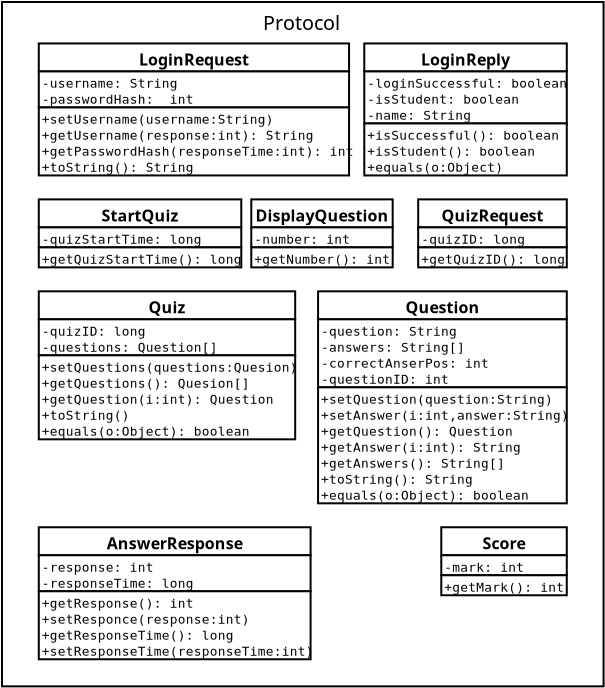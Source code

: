 <?xml version="1.0" encoding="UTF-8"?>
<dia:diagram xmlns:dia="http://www.lysator.liu.se/~alla/dia/">
  <dia:layer name="Background" visible="true" active="true">
    <dia:group>
      <dia:object type="Standard - Box" version="0" id="O0">
        <dia:attribute name="obj_pos">
          <dia:point val="-83.98,-46.363"/>
        </dia:attribute>
        <dia:attribute name="obj_bb">
          <dia:rectangle val="-84.03,-46.413;-53.852,-12.095"/>
        </dia:attribute>
        <dia:attribute name="elem_corner">
          <dia:point val="-83.98,-46.363"/>
        </dia:attribute>
        <dia:attribute name="elem_width">
          <dia:real val="30.078"/>
        </dia:attribute>
        <dia:attribute name="elem_height">
          <dia:real val="34.218"/>
        </dia:attribute>
        <dia:attribute name="show_background">
          <dia:boolean val="true"/>
        </dia:attribute>
      </dia:object>
      <dia:group>
        <dia:object type="UML - Class" version="0" id="O1">
          <dia:attribute name="obj_pos">
            <dia:point val="-82.141,-20.1"/>
          </dia:attribute>
          <dia:attribute name="obj_bb">
            <dia:rectangle val="-82.191,-20.15;-68.501,-13.45"/>
          </dia:attribute>
          <dia:attribute name="elem_corner">
            <dia:point val="-82.141,-20.1"/>
          </dia:attribute>
          <dia:attribute name="elem_width">
            <dia:real val="13.59"/>
          </dia:attribute>
          <dia:attribute name="elem_height">
            <dia:real val="6.6"/>
          </dia:attribute>
          <dia:attribute name="name">
            <dia:string>#AnswerResponse#</dia:string>
          </dia:attribute>
          <dia:attribute name="stereotype">
            <dia:string>##</dia:string>
          </dia:attribute>
          <dia:attribute name="comment">
            <dia:string>##</dia:string>
          </dia:attribute>
          <dia:attribute name="abstract">
            <dia:boolean val="false"/>
          </dia:attribute>
          <dia:attribute name="suppress_attributes">
            <dia:boolean val="false"/>
          </dia:attribute>
          <dia:attribute name="suppress_operations">
            <dia:boolean val="false"/>
          </dia:attribute>
          <dia:attribute name="visible_attributes">
            <dia:boolean val="true"/>
          </dia:attribute>
          <dia:attribute name="visible_operations">
            <dia:boolean val="true"/>
          </dia:attribute>
          <dia:attribute name="visible_comments">
            <dia:boolean val="false"/>
          </dia:attribute>
          <dia:attribute name="wrap_operations">
            <dia:boolean val="true"/>
          </dia:attribute>
          <dia:attribute name="wrap_after_char">
            <dia:int val="40"/>
          </dia:attribute>
          <dia:attribute name="comment_line_length">
            <dia:int val="17"/>
          </dia:attribute>
          <dia:attribute name="comment_tagging">
            <dia:boolean val="false"/>
          </dia:attribute>
          <dia:attribute name="line_width">
            <dia:real val="0.1"/>
          </dia:attribute>
          <dia:attribute name="line_color">
            <dia:color val="#000000"/>
          </dia:attribute>
          <dia:attribute name="fill_color">
            <dia:color val="#ffffff"/>
          </dia:attribute>
          <dia:attribute name="text_color">
            <dia:color val="#000000"/>
          </dia:attribute>
          <dia:attribute name="normal_font">
            <dia:font family="monospace" style="0" name="Courier"/>
          </dia:attribute>
          <dia:attribute name="abstract_font">
            <dia:font family="monospace" style="88" name="Courier-BoldOblique"/>
          </dia:attribute>
          <dia:attribute name="polymorphic_font">
            <dia:font family="monospace" style="8" name="Courier-Oblique"/>
          </dia:attribute>
          <dia:attribute name="classname_font">
            <dia:font family="sans" style="80" name="Helvetica-Bold"/>
          </dia:attribute>
          <dia:attribute name="abstract_classname_font">
            <dia:font family="sans" style="88" name="Helvetica-BoldOblique"/>
          </dia:attribute>
          <dia:attribute name="comment_font">
            <dia:font family="sans" style="8" name="Helvetica-Oblique"/>
          </dia:attribute>
          <dia:attribute name="normal_font_height">
            <dia:real val="0.8"/>
          </dia:attribute>
          <dia:attribute name="polymorphic_font_height">
            <dia:real val="0.8"/>
          </dia:attribute>
          <dia:attribute name="abstract_font_height">
            <dia:real val="0.8"/>
          </dia:attribute>
          <dia:attribute name="classname_font_height">
            <dia:real val="1"/>
          </dia:attribute>
          <dia:attribute name="abstract_classname_font_height">
            <dia:real val="1"/>
          </dia:attribute>
          <dia:attribute name="comment_font_height">
            <dia:real val="0.7"/>
          </dia:attribute>
          <dia:attribute name="attributes">
            <dia:composite type="umlattribute">
              <dia:attribute name="name">
                <dia:string>#response#</dia:string>
              </dia:attribute>
              <dia:attribute name="type">
                <dia:string>#int#</dia:string>
              </dia:attribute>
              <dia:attribute name="value">
                <dia:string>##</dia:string>
              </dia:attribute>
              <dia:attribute name="comment">
                <dia:string>#	#</dia:string>
              </dia:attribute>
              <dia:attribute name="visibility">
                <dia:enum val="1"/>
              </dia:attribute>
              <dia:attribute name="abstract">
                <dia:boolean val="false"/>
              </dia:attribute>
              <dia:attribute name="class_scope">
                <dia:boolean val="false"/>
              </dia:attribute>
            </dia:composite>
            <dia:composite type="umlattribute">
              <dia:attribute name="name">
                <dia:string>#responseTime#</dia:string>
              </dia:attribute>
              <dia:attribute name="type">
                <dia:string>#long#</dia:string>
              </dia:attribute>
              <dia:attribute name="value">
                <dia:string>##</dia:string>
              </dia:attribute>
              <dia:attribute name="comment">
                <dia:string>#	#</dia:string>
              </dia:attribute>
              <dia:attribute name="visibility">
                <dia:enum val="1"/>
              </dia:attribute>
              <dia:attribute name="abstract">
                <dia:boolean val="false"/>
              </dia:attribute>
              <dia:attribute name="class_scope">
                <dia:boolean val="false"/>
              </dia:attribute>
            </dia:composite>
          </dia:attribute>
          <dia:attribute name="operations">
            <dia:composite type="umloperation">
              <dia:attribute name="name">
                <dia:string>#getResponse#</dia:string>
              </dia:attribute>
              <dia:attribute name="stereotype">
                <dia:string>##</dia:string>
              </dia:attribute>
              <dia:attribute name="type">
                <dia:string>#int#</dia:string>
              </dia:attribute>
              <dia:attribute name="visibility">
                <dia:enum val="0"/>
              </dia:attribute>
              <dia:attribute name="comment">
                <dia:string>##</dia:string>
              </dia:attribute>
              <dia:attribute name="abstract">
                <dia:boolean val="false"/>
              </dia:attribute>
              <dia:attribute name="inheritance_type">
                <dia:enum val="2"/>
              </dia:attribute>
              <dia:attribute name="query">
                <dia:boolean val="false"/>
              </dia:attribute>
              <dia:attribute name="class_scope">
                <dia:boolean val="false"/>
              </dia:attribute>
              <dia:attribute name="parameters"/>
            </dia:composite>
            <dia:composite type="umloperation">
              <dia:attribute name="name">
                <dia:string>#setResponce#</dia:string>
              </dia:attribute>
              <dia:attribute name="stereotype">
                <dia:string>##</dia:string>
              </dia:attribute>
              <dia:attribute name="type">
                <dia:string>##</dia:string>
              </dia:attribute>
              <dia:attribute name="visibility">
                <dia:enum val="0"/>
              </dia:attribute>
              <dia:attribute name="comment">
                <dia:string>##</dia:string>
              </dia:attribute>
              <dia:attribute name="abstract">
                <dia:boolean val="false"/>
              </dia:attribute>
              <dia:attribute name="inheritance_type">
                <dia:enum val="2"/>
              </dia:attribute>
              <dia:attribute name="query">
                <dia:boolean val="false"/>
              </dia:attribute>
              <dia:attribute name="class_scope">
                <dia:boolean val="false"/>
              </dia:attribute>
              <dia:attribute name="parameters">
                <dia:composite type="umlparameter">
                  <dia:attribute name="name">
                    <dia:string>#response#</dia:string>
                  </dia:attribute>
                  <dia:attribute name="type">
                    <dia:string>#int#</dia:string>
                  </dia:attribute>
                  <dia:attribute name="value">
                    <dia:string>##</dia:string>
                  </dia:attribute>
                  <dia:attribute name="comment">
                    <dia:string>##</dia:string>
                  </dia:attribute>
                  <dia:attribute name="kind">
                    <dia:enum val="0"/>
                  </dia:attribute>
                </dia:composite>
              </dia:attribute>
            </dia:composite>
            <dia:composite type="umloperation">
              <dia:attribute name="name">
                <dia:string>#getResponseTime#</dia:string>
              </dia:attribute>
              <dia:attribute name="stereotype">
                <dia:string>##</dia:string>
              </dia:attribute>
              <dia:attribute name="type">
                <dia:string>#long#</dia:string>
              </dia:attribute>
              <dia:attribute name="visibility">
                <dia:enum val="0"/>
              </dia:attribute>
              <dia:attribute name="comment">
                <dia:string>##</dia:string>
              </dia:attribute>
              <dia:attribute name="abstract">
                <dia:boolean val="false"/>
              </dia:attribute>
              <dia:attribute name="inheritance_type">
                <dia:enum val="2"/>
              </dia:attribute>
              <dia:attribute name="query">
                <dia:boolean val="false"/>
              </dia:attribute>
              <dia:attribute name="class_scope">
                <dia:boolean val="false"/>
              </dia:attribute>
              <dia:attribute name="parameters"/>
            </dia:composite>
            <dia:composite type="umloperation">
              <dia:attribute name="name">
                <dia:string>#setResponseTime#</dia:string>
              </dia:attribute>
              <dia:attribute name="stereotype">
                <dia:string>##</dia:string>
              </dia:attribute>
              <dia:attribute name="type">
                <dia:string>##</dia:string>
              </dia:attribute>
              <dia:attribute name="visibility">
                <dia:enum val="0"/>
              </dia:attribute>
              <dia:attribute name="comment">
                <dia:string>##</dia:string>
              </dia:attribute>
              <dia:attribute name="abstract">
                <dia:boolean val="false"/>
              </dia:attribute>
              <dia:attribute name="inheritance_type">
                <dia:enum val="2"/>
              </dia:attribute>
              <dia:attribute name="query">
                <dia:boolean val="false"/>
              </dia:attribute>
              <dia:attribute name="class_scope">
                <dia:boolean val="false"/>
              </dia:attribute>
              <dia:attribute name="parameters">
                <dia:composite type="umlparameter">
                  <dia:attribute name="name">
                    <dia:string>#responseTime#</dia:string>
                  </dia:attribute>
                  <dia:attribute name="type">
                    <dia:string>#int#</dia:string>
                  </dia:attribute>
                  <dia:attribute name="value">
                    <dia:string>##</dia:string>
                  </dia:attribute>
                  <dia:attribute name="comment">
                    <dia:string>#	#</dia:string>
                  </dia:attribute>
                  <dia:attribute name="kind">
                    <dia:enum val="0"/>
                  </dia:attribute>
                </dia:composite>
              </dia:attribute>
            </dia:composite>
          </dia:attribute>
          <dia:attribute name="template">
            <dia:boolean val="false"/>
          </dia:attribute>
          <dia:attribute name="templates"/>
        </dia:object>
        <dia:object type="UML - Class" version="0" id="O2">
          <dia:attribute name="obj_pos">
            <dia:point val="-71.516,-36.494"/>
          </dia:attribute>
          <dia:attribute name="obj_bb">
            <dia:rectangle val="-71.566,-36.544;-63.621,-33.044"/>
          </dia:attribute>
          <dia:attribute name="elem_corner">
            <dia:point val="-71.516,-36.494"/>
          </dia:attribute>
          <dia:attribute name="elem_width">
            <dia:real val="7.845"/>
          </dia:attribute>
          <dia:attribute name="elem_height">
            <dia:real val="3.4"/>
          </dia:attribute>
          <dia:attribute name="name">
            <dia:string>#DisplayQuestion#</dia:string>
          </dia:attribute>
          <dia:attribute name="stereotype">
            <dia:string>##</dia:string>
          </dia:attribute>
          <dia:attribute name="comment">
            <dia:string>##</dia:string>
          </dia:attribute>
          <dia:attribute name="abstract">
            <dia:boolean val="false"/>
          </dia:attribute>
          <dia:attribute name="suppress_attributes">
            <dia:boolean val="false"/>
          </dia:attribute>
          <dia:attribute name="suppress_operations">
            <dia:boolean val="false"/>
          </dia:attribute>
          <dia:attribute name="visible_attributes">
            <dia:boolean val="true"/>
          </dia:attribute>
          <dia:attribute name="visible_operations">
            <dia:boolean val="true"/>
          </dia:attribute>
          <dia:attribute name="visible_comments">
            <dia:boolean val="false"/>
          </dia:attribute>
          <dia:attribute name="wrap_operations">
            <dia:boolean val="true"/>
          </dia:attribute>
          <dia:attribute name="wrap_after_char">
            <dia:int val="40"/>
          </dia:attribute>
          <dia:attribute name="comment_line_length">
            <dia:int val="17"/>
          </dia:attribute>
          <dia:attribute name="comment_tagging">
            <dia:boolean val="false"/>
          </dia:attribute>
          <dia:attribute name="line_width">
            <dia:real val="0.1"/>
          </dia:attribute>
          <dia:attribute name="line_color">
            <dia:color val="#000000"/>
          </dia:attribute>
          <dia:attribute name="fill_color">
            <dia:color val="#ffffff"/>
          </dia:attribute>
          <dia:attribute name="text_color">
            <dia:color val="#000000"/>
          </dia:attribute>
          <dia:attribute name="normal_font">
            <dia:font family="monospace" style="0" name="Courier"/>
          </dia:attribute>
          <dia:attribute name="abstract_font">
            <dia:font family="monospace" style="88" name="Courier-BoldOblique"/>
          </dia:attribute>
          <dia:attribute name="polymorphic_font">
            <dia:font family="monospace" style="8" name="Courier-Oblique"/>
          </dia:attribute>
          <dia:attribute name="classname_font">
            <dia:font family="sans" style="80" name="Helvetica-Bold"/>
          </dia:attribute>
          <dia:attribute name="abstract_classname_font">
            <dia:font family="sans" style="88" name="Helvetica-BoldOblique"/>
          </dia:attribute>
          <dia:attribute name="comment_font">
            <dia:font family="sans" style="8" name="Helvetica-Oblique"/>
          </dia:attribute>
          <dia:attribute name="normal_font_height">
            <dia:real val="0.8"/>
          </dia:attribute>
          <dia:attribute name="polymorphic_font_height">
            <dia:real val="0.8"/>
          </dia:attribute>
          <dia:attribute name="abstract_font_height">
            <dia:real val="0.8"/>
          </dia:attribute>
          <dia:attribute name="classname_font_height">
            <dia:real val="1"/>
          </dia:attribute>
          <dia:attribute name="abstract_classname_font_height">
            <dia:real val="1"/>
          </dia:attribute>
          <dia:attribute name="comment_font_height">
            <dia:real val="0.7"/>
          </dia:attribute>
          <dia:attribute name="attributes">
            <dia:composite type="umlattribute">
              <dia:attribute name="name">
                <dia:string>#number#</dia:string>
              </dia:attribute>
              <dia:attribute name="type">
                <dia:string>#int#</dia:string>
              </dia:attribute>
              <dia:attribute name="value">
                <dia:string>##</dia:string>
              </dia:attribute>
              <dia:attribute name="comment">
                <dia:string>#	#</dia:string>
              </dia:attribute>
              <dia:attribute name="visibility">
                <dia:enum val="1"/>
              </dia:attribute>
              <dia:attribute name="abstract">
                <dia:boolean val="false"/>
              </dia:attribute>
              <dia:attribute name="class_scope">
                <dia:boolean val="false"/>
              </dia:attribute>
            </dia:composite>
          </dia:attribute>
          <dia:attribute name="operations">
            <dia:composite type="umloperation">
              <dia:attribute name="name">
                <dia:string>#getNumber#</dia:string>
              </dia:attribute>
              <dia:attribute name="stereotype">
                <dia:string>##</dia:string>
              </dia:attribute>
              <dia:attribute name="type">
                <dia:string>#int#</dia:string>
              </dia:attribute>
              <dia:attribute name="visibility">
                <dia:enum val="0"/>
              </dia:attribute>
              <dia:attribute name="comment">
                <dia:string>##</dia:string>
              </dia:attribute>
              <dia:attribute name="abstract">
                <dia:boolean val="false"/>
              </dia:attribute>
              <dia:attribute name="inheritance_type">
                <dia:enum val="2"/>
              </dia:attribute>
              <dia:attribute name="query">
                <dia:boolean val="false"/>
              </dia:attribute>
              <dia:attribute name="class_scope">
                <dia:boolean val="false"/>
              </dia:attribute>
              <dia:attribute name="parameters"/>
            </dia:composite>
          </dia:attribute>
          <dia:attribute name="template">
            <dia:boolean val="false"/>
          </dia:attribute>
          <dia:attribute name="templates"/>
        </dia:object>
        <dia:object type="UML - Class" version="0" id="O3">
          <dia:attribute name="obj_pos">
            <dia:point val="-65.866,-44.291"/>
          </dia:attribute>
          <dia:attribute name="obj_bb">
            <dia:rectangle val="-65.916,-44.342;-55.691,-37.642"/>
          </dia:attribute>
          <dia:attribute name="elem_corner">
            <dia:point val="-65.866,-44.291"/>
          </dia:attribute>
          <dia:attribute name="elem_width">
            <dia:real val="10.125"/>
          </dia:attribute>
          <dia:attribute name="elem_height">
            <dia:real val="6.6"/>
          </dia:attribute>
          <dia:attribute name="name">
            <dia:string>#LoginReply#</dia:string>
          </dia:attribute>
          <dia:attribute name="stereotype">
            <dia:string>##</dia:string>
          </dia:attribute>
          <dia:attribute name="comment">
            <dia:string>##</dia:string>
          </dia:attribute>
          <dia:attribute name="abstract">
            <dia:boolean val="false"/>
          </dia:attribute>
          <dia:attribute name="suppress_attributes">
            <dia:boolean val="false"/>
          </dia:attribute>
          <dia:attribute name="suppress_operations">
            <dia:boolean val="false"/>
          </dia:attribute>
          <dia:attribute name="visible_attributes">
            <dia:boolean val="true"/>
          </dia:attribute>
          <dia:attribute name="visible_operations">
            <dia:boolean val="true"/>
          </dia:attribute>
          <dia:attribute name="visible_comments">
            <dia:boolean val="false"/>
          </dia:attribute>
          <dia:attribute name="wrap_operations">
            <dia:boolean val="true"/>
          </dia:attribute>
          <dia:attribute name="wrap_after_char">
            <dia:int val="40"/>
          </dia:attribute>
          <dia:attribute name="comment_line_length">
            <dia:int val="17"/>
          </dia:attribute>
          <dia:attribute name="comment_tagging">
            <dia:boolean val="false"/>
          </dia:attribute>
          <dia:attribute name="line_width">
            <dia:real val="0.1"/>
          </dia:attribute>
          <dia:attribute name="line_color">
            <dia:color val="#000000"/>
          </dia:attribute>
          <dia:attribute name="fill_color">
            <dia:color val="#ffffff"/>
          </dia:attribute>
          <dia:attribute name="text_color">
            <dia:color val="#000000"/>
          </dia:attribute>
          <dia:attribute name="normal_font">
            <dia:font family="monospace" style="0" name="Courier"/>
          </dia:attribute>
          <dia:attribute name="abstract_font">
            <dia:font family="monospace" style="88" name="Courier-BoldOblique"/>
          </dia:attribute>
          <dia:attribute name="polymorphic_font">
            <dia:font family="monospace" style="8" name="Courier-Oblique"/>
          </dia:attribute>
          <dia:attribute name="classname_font">
            <dia:font family="sans" style="80" name="Helvetica-Bold"/>
          </dia:attribute>
          <dia:attribute name="abstract_classname_font">
            <dia:font family="sans" style="88" name="Helvetica-BoldOblique"/>
          </dia:attribute>
          <dia:attribute name="comment_font">
            <dia:font family="sans" style="8" name="Helvetica-Oblique"/>
          </dia:attribute>
          <dia:attribute name="normal_font_height">
            <dia:real val="0.8"/>
          </dia:attribute>
          <dia:attribute name="polymorphic_font_height">
            <dia:real val="0.8"/>
          </dia:attribute>
          <dia:attribute name="abstract_font_height">
            <dia:real val="0.8"/>
          </dia:attribute>
          <dia:attribute name="classname_font_height">
            <dia:real val="1"/>
          </dia:attribute>
          <dia:attribute name="abstract_classname_font_height">
            <dia:real val="1"/>
          </dia:attribute>
          <dia:attribute name="comment_font_height">
            <dia:real val="0.7"/>
          </dia:attribute>
          <dia:attribute name="attributes">
            <dia:composite type="umlattribute">
              <dia:attribute name="name">
                <dia:string>#loginSuccessful#</dia:string>
              </dia:attribute>
              <dia:attribute name="type">
                <dia:string>#boolean#</dia:string>
              </dia:attribute>
              <dia:attribute name="value">
                <dia:string>##</dia:string>
              </dia:attribute>
              <dia:attribute name="comment">
                <dia:string>#	#</dia:string>
              </dia:attribute>
              <dia:attribute name="visibility">
                <dia:enum val="1"/>
              </dia:attribute>
              <dia:attribute name="abstract">
                <dia:boolean val="false"/>
              </dia:attribute>
              <dia:attribute name="class_scope">
                <dia:boolean val="false"/>
              </dia:attribute>
            </dia:composite>
            <dia:composite type="umlattribute">
              <dia:attribute name="name">
                <dia:string>#isStudent#</dia:string>
              </dia:attribute>
              <dia:attribute name="type">
                <dia:string>#boolean#</dia:string>
              </dia:attribute>
              <dia:attribute name="value">
                <dia:string>##</dia:string>
              </dia:attribute>
              <dia:attribute name="comment">
                <dia:string>#	#</dia:string>
              </dia:attribute>
              <dia:attribute name="visibility">
                <dia:enum val="1"/>
              </dia:attribute>
              <dia:attribute name="abstract">
                <dia:boolean val="false"/>
              </dia:attribute>
              <dia:attribute name="class_scope">
                <dia:boolean val="false"/>
              </dia:attribute>
            </dia:composite>
            <dia:composite type="umlattribute">
              <dia:attribute name="name">
                <dia:string>#name#</dia:string>
              </dia:attribute>
              <dia:attribute name="type">
                <dia:string>#String#</dia:string>
              </dia:attribute>
              <dia:attribute name="value">
                <dia:string>##</dia:string>
              </dia:attribute>
              <dia:attribute name="comment">
                <dia:string>##</dia:string>
              </dia:attribute>
              <dia:attribute name="visibility">
                <dia:enum val="1"/>
              </dia:attribute>
              <dia:attribute name="abstract">
                <dia:boolean val="false"/>
              </dia:attribute>
              <dia:attribute name="class_scope">
                <dia:boolean val="false"/>
              </dia:attribute>
            </dia:composite>
          </dia:attribute>
          <dia:attribute name="operations">
            <dia:composite type="umloperation">
              <dia:attribute name="name">
                <dia:string>#isSuccessful#</dia:string>
              </dia:attribute>
              <dia:attribute name="stereotype">
                <dia:string>##</dia:string>
              </dia:attribute>
              <dia:attribute name="type">
                <dia:string>#boolean#</dia:string>
              </dia:attribute>
              <dia:attribute name="visibility">
                <dia:enum val="0"/>
              </dia:attribute>
              <dia:attribute name="comment">
                <dia:string>##</dia:string>
              </dia:attribute>
              <dia:attribute name="abstract">
                <dia:boolean val="false"/>
              </dia:attribute>
              <dia:attribute name="inheritance_type">
                <dia:enum val="2"/>
              </dia:attribute>
              <dia:attribute name="query">
                <dia:boolean val="false"/>
              </dia:attribute>
              <dia:attribute name="class_scope">
                <dia:boolean val="false"/>
              </dia:attribute>
              <dia:attribute name="parameters"/>
            </dia:composite>
            <dia:composite type="umloperation">
              <dia:attribute name="name">
                <dia:string>#isStudent#</dia:string>
              </dia:attribute>
              <dia:attribute name="stereotype">
                <dia:string>##</dia:string>
              </dia:attribute>
              <dia:attribute name="type">
                <dia:string>#boolean#</dia:string>
              </dia:attribute>
              <dia:attribute name="visibility">
                <dia:enum val="0"/>
              </dia:attribute>
              <dia:attribute name="comment">
                <dia:string>##</dia:string>
              </dia:attribute>
              <dia:attribute name="abstract">
                <dia:boolean val="false"/>
              </dia:attribute>
              <dia:attribute name="inheritance_type">
                <dia:enum val="2"/>
              </dia:attribute>
              <dia:attribute name="query">
                <dia:boolean val="false"/>
              </dia:attribute>
              <dia:attribute name="class_scope">
                <dia:boolean val="false"/>
              </dia:attribute>
              <dia:attribute name="parameters"/>
            </dia:composite>
            <dia:composite type="umloperation">
              <dia:attribute name="name">
                <dia:string>#equals#</dia:string>
              </dia:attribute>
              <dia:attribute name="stereotype">
                <dia:string>##</dia:string>
              </dia:attribute>
              <dia:attribute name="type">
                <dia:string>##</dia:string>
              </dia:attribute>
              <dia:attribute name="visibility">
                <dia:enum val="0"/>
              </dia:attribute>
              <dia:attribute name="comment">
                <dia:string>##</dia:string>
              </dia:attribute>
              <dia:attribute name="abstract">
                <dia:boolean val="false"/>
              </dia:attribute>
              <dia:attribute name="inheritance_type">
                <dia:enum val="2"/>
              </dia:attribute>
              <dia:attribute name="query">
                <dia:boolean val="false"/>
              </dia:attribute>
              <dia:attribute name="class_scope">
                <dia:boolean val="false"/>
              </dia:attribute>
              <dia:attribute name="parameters">
                <dia:composite type="umlparameter">
                  <dia:attribute name="name">
                    <dia:string>#o#</dia:string>
                  </dia:attribute>
                  <dia:attribute name="type">
                    <dia:string>#Object#</dia:string>
                  </dia:attribute>
                  <dia:attribute name="value">
                    <dia:string>##</dia:string>
                  </dia:attribute>
                  <dia:attribute name="comment">
                    <dia:string>#	#</dia:string>
                  </dia:attribute>
                  <dia:attribute name="kind">
                    <dia:enum val="0"/>
                  </dia:attribute>
                </dia:composite>
              </dia:attribute>
            </dia:composite>
          </dia:attribute>
          <dia:attribute name="template">
            <dia:boolean val="false"/>
          </dia:attribute>
          <dia:attribute name="templates"/>
        </dia:object>
        <dia:object type="UML - Class" version="0" id="O4">
          <dia:attribute name="obj_pos">
            <dia:point val="-82.141,-44.291"/>
          </dia:attribute>
          <dia:attribute name="obj_bb">
            <dia:rectangle val="-82.191,-44.342;-66.576,-37.642"/>
          </dia:attribute>
          <dia:attribute name="elem_corner">
            <dia:point val="-82.141,-44.291"/>
          </dia:attribute>
          <dia:attribute name="elem_width">
            <dia:real val="15.515"/>
          </dia:attribute>
          <dia:attribute name="elem_height">
            <dia:real val="6.6"/>
          </dia:attribute>
          <dia:attribute name="name">
            <dia:string>#LoginRequest#</dia:string>
          </dia:attribute>
          <dia:attribute name="stereotype">
            <dia:string>##</dia:string>
          </dia:attribute>
          <dia:attribute name="comment">
            <dia:string>##</dia:string>
          </dia:attribute>
          <dia:attribute name="abstract">
            <dia:boolean val="false"/>
          </dia:attribute>
          <dia:attribute name="suppress_attributes">
            <dia:boolean val="false"/>
          </dia:attribute>
          <dia:attribute name="suppress_operations">
            <dia:boolean val="false"/>
          </dia:attribute>
          <dia:attribute name="visible_attributes">
            <dia:boolean val="true"/>
          </dia:attribute>
          <dia:attribute name="visible_operations">
            <dia:boolean val="true"/>
          </dia:attribute>
          <dia:attribute name="visible_comments">
            <dia:boolean val="false"/>
          </dia:attribute>
          <dia:attribute name="wrap_operations">
            <dia:boolean val="true"/>
          </dia:attribute>
          <dia:attribute name="wrap_after_char">
            <dia:int val="40"/>
          </dia:attribute>
          <dia:attribute name="comment_line_length">
            <dia:int val="17"/>
          </dia:attribute>
          <dia:attribute name="comment_tagging">
            <dia:boolean val="false"/>
          </dia:attribute>
          <dia:attribute name="line_width">
            <dia:real val="0.1"/>
          </dia:attribute>
          <dia:attribute name="line_color">
            <dia:color val="#000000"/>
          </dia:attribute>
          <dia:attribute name="fill_color">
            <dia:color val="#ffffff"/>
          </dia:attribute>
          <dia:attribute name="text_color">
            <dia:color val="#000000"/>
          </dia:attribute>
          <dia:attribute name="normal_font">
            <dia:font family="monospace" style="0" name="Courier"/>
          </dia:attribute>
          <dia:attribute name="abstract_font">
            <dia:font family="monospace" style="88" name="Courier-BoldOblique"/>
          </dia:attribute>
          <dia:attribute name="polymorphic_font">
            <dia:font family="monospace" style="8" name="Courier-Oblique"/>
          </dia:attribute>
          <dia:attribute name="classname_font">
            <dia:font family="sans" style="80" name="Helvetica-Bold"/>
          </dia:attribute>
          <dia:attribute name="abstract_classname_font">
            <dia:font family="sans" style="88" name="Helvetica-BoldOblique"/>
          </dia:attribute>
          <dia:attribute name="comment_font">
            <dia:font family="sans" style="8" name="Helvetica-Oblique"/>
          </dia:attribute>
          <dia:attribute name="normal_font_height">
            <dia:real val="0.8"/>
          </dia:attribute>
          <dia:attribute name="polymorphic_font_height">
            <dia:real val="0.8"/>
          </dia:attribute>
          <dia:attribute name="abstract_font_height">
            <dia:real val="0.8"/>
          </dia:attribute>
          <dia:attribute name="classname_font_height">
            <dia:real val="1"/>
          </dia:attribute>
          <dia:attribute name="abstract_classname_font_height">
            <dia:real val="1"/>
          </dia:attribute>
          <dia:attribute name="comment_font_height">
            <dia:real val="0.7"/>
          </dia:attribute>
          <dia:attribute name="attributes">
            <dia:composite type="umlattribute">
              <dia:attribute name="name">
                <dia:string>#username#</dia:string>
              </dia:attribute>
              <dia:attribute name="type">
                <dia:string>#String#</dia:string>
              </dia:attribute>
              <dia:attribute name="value">
                <dia:string>##</dia:string>
              </dia:attribute>
              <dia:attribute name="comment">
                <dia:string>#	#</dia:string>
              </dia:attribute>
              <dia:attribute name="visibility">
                <dia:enum val="1"/>
              </dia:attribute>
              <dia:attribute name="abstract">
                <dia:boolean val="false"/>
              </dia:attribute>
              <dia:attribute name="class_scope">
                <dia:boolean val="false"/>
              </dia:attribute>
            </dia:composite>
            <dia:composite type="umlattribute">
              <dia:attribute name="name">
                <dia:string>#passwordHash#</dia:string>
              </dia:attribute>
              <dia:attribute name="type">
                <dia:string># int#</dia:string>
              </dia:attribute>
              <dia:attribute name="value">
                <dia:string>##</dia:string>
              </dia:attribute>
              <dia:attribute name="comment">
                <dia:string>#	#</dia:string>
              </dia:attribute>
              <dia:attribute name="visibility">
                <dia:enum val="1"/>
              </dia:attribute>
              <dia:attribute name="abstract">
                <dia:boolean val="false"/>
              </dia:attribute>
              <dia:attribute name="class_scope">
                <dia:boolean val="false"/>
              </dia:attribute>
            </dia:composite>
          </dia:attribute>
          <dia:attribute name="operations">
            <dia:composite type="umloperation">
              <dia:attribute name="name">
                <dia:string>#setUsername#</dia:string>
              </dia:attribute>
              <dia:attribute name="stereotype">
                <dia:string>##</dia:string>
              </dia:attribute>
              <dia:attribute name="type">
                <dia:string>##</dia:string>
              </dia:attribute>
              <dia:attribute name="visibility">
                <dia:enum val="0"/>
              </dia:attribute>
              <dia:attribute name="comment">
                <dia:string>##</dia:string>
              </dia:attribute>
              <dia:attribute name="abstract">
                <dia:boolean val="false"/>
              </dia:attribute>
              <dia:attribute name="inheritance_type">
                <dia:enum val="2"/>
              </dia:attribute>
              <dia:attribute name="query">
                <dia:boolean val="false"/>
              </dia:attribute>
              <dia:attribute name="class_scope">
                <dia:boolean val="false"/>
              </dia:attribute>
              <dia:attribute name="parameters">
                <dia:composite type="umlparameter">
                  <dia:attribute name="name">
                    <dia:string>#username#</dia:string>
                  </dia:attribute>
                  <dia:attribute name="type">
                    <dia:string>#String#</dia:string>
                  </dia:attribute>
                  <dia:attribute name="value">
                    <dia:string>##</dia:string>
                  </dia:attribute>
                  <dia:attribute name="comment">
                    <dia:string>##</dia:string>
                  </dia:attribute>
                  <dia:attribute name="kind">
                    <dia:enum val="0"/>
                  </dia:attribute>
                </dia:composite>
              </dia:attribute>
            </dia:composite>
            <dia:composite type="umloperation">
              <dia:attribute name="name">
                <dia:string>#getUsername#</dia:string>
              </dia:attribute>
              <dia:attribute name="stereotype">
                <dia:string>##</dia:string>
              </dia:attribute>
              <dia:attribute name="type">
                <dia:string>#String#</dia:string>
              </dia:attribute>
              <dia:attribute name="visibility">
                <dia:enum val="0"/>
              </dia:attribute>
              <dia:attribute name="comment">
                <dia:string>##</dia:string>
              </dia:attribute>
              <dia:attribute name="abstract">
                <dia:boolean val="false"/>
              </dia:attribute>
              <dia:attribute name="inheritance_type">
                <dia:enum val="2"/>
              </dia:attribute>
              <dia:attribute name="query">
                <dia:boolean val="false"/>
              </dia:attribute>
              <dia:attribute name="class_scope">
                <dia:boolean val="false"/>
              </dia:attribute>
              <dia:attribute name="parameters">
                <dia:composite type="umlparameter">
                  <dia:attribute name="name">
                    <dia:string>#response#</dia:string>
                  </dia:attribute>
                  <dia:attribute name="type">
                    <dia:string>#int#</dia:string>
                  </dia:attribute>
                  <dia:attribute name="value">
                    <dia:string>##</dia:string>
                  </dia:attribute>
                  <dia:attribute name="comment">
                    <dia:string>##</dia:string>
                  </dia:attribute>
                  <dia:attribute name="kind">
                    <dia:enum val="0"/>
                  </dia:attribute>
                </dia:composite>
              </dia:attribute>
            </dia:composite>
            <dia:composite type="umloperation">
              <dia:attribute name="name">
                <dia:string>#getPasswordHash#</dia:string>
              </dia:attribute>
              <dia:attribute name="stereotype">
                <dia:string>##</dia:string>
              </dia:attribute>
              <dia:attribute name="type">
                <dia:string>#int#</dia:string>
              </dia:attribute>
              <dia:attribute name="visibility">
                <dia:enum val="0"/>
              </dia:attribute>
              <dia:attribute name="comment">
                <dia:string>##</dia:string>
              </dia:attribute>
              <dia:attribute name="abstract">
                <dia:boolean val="false"/>
              </dia:attribute>
              <dia:attribute name="inheritance_type">
                <dia:enum val="2"/>
              </dia:attribute>
              <dia:attribute name="query">
                <dia:boolean val="false"/>
              </dia:attribute>
              <dia:attribute name="class_scope">
                <dia:boolean val="false"/>
              </dia:attribute>
              <dia:attribute name="parameters">
                <dia:composite type="umlparameter">
                  <dia:attribute name="name">
                    <dia:string>#responseTime#</dia:string>
                  </dia:attribute>
                  <dia:attribute name="type">
                    <dia:string>#int#</dia:string>
                  </dia:attribute>
                  <dia:attribute name="value">
                    <dia:string>##</dia:string>
                  </dia:attribute>
                  <dia:attribute name="comment">
                    <dia:string>#	#</dia:string>
                  </dia:attribute>
                  <dia:attribute name="kind">
                    <dia:enum val="0"/>
                  </dia:attribute>
                </dia:composite>
              </dia:attribute>
            </dia:composite>
            <dia:composite type="umloperation">
              <dia:attribute name="name">
                <dia:string>#toString#</dia:string>
              </dia:attribute>
              <dia:attribute name="stereotype">
                <dia:string>##</dia:string>
              </dia:attribute>
              <dia:attribute name="type">
                <dia:string>#String#</dia:string>
              </dia:attribute>
              <dia:attribute name="visibility">
                <dia:enum val="0"/>
              </dia:attribute>
              <dia:attribute name="comment">
                <dia:string>##</dia:string>
              </dia:attribute>
              <dia:attribute name="abstract">
                <dia:boolean val="false"/>
              </dia:attribute>
              <dia:attribute name="inheritance_type">
                <dia:enum val="2"/>
              </dia:attribute>
              <dia:attribute name="query">
                <dia:boolean val="false"/>
              </dia:attribute>
              <dia:attribute name="class_scope">
                <dia:boolean val="false"/>
              </dia:attribute>
              <dia:attribute name="parameters"/>
            </dia:composite>
          </dia:attribute>
          <dia:attribute name="template">
            <dia:boolean val="false"/>
          </dia:attribute>
          <dia:attribute name="templates"/>
        </dia:object>
        <dia:object type="UML - Class" version="0" id="O5">
          <dia:attribute name="obj_pos">
            <dia:point val="-68.176,-31.897"/>
          </dia:attribute>
          <dia:attribute name="obj_bb">
            <dia:rectangle val="-68.226,-31.947;-55.691,-21.247"/>
          </dia:attribute>
          <dia:attribute name="elem_corner">
            <dia:point val="-68.176,-31.897"/>
          </dia:attribute>
          <dia:attribute name="elem_width">
            <dia:real val="12.435"/>
          </dia:attribute>
          <dia:attribute name="elem_height">
            <dia:real val="10.6"/>
          </dia:attribute>
          <dia:attribute name="name">
            <dia:string>#Question#</dia:string>
          </dia:attribute>
          <dia:attribute name="stereotype">
            <dia:string>##</dia:string>
          </dia:attribute>
          <dia:attribute name="comment">
            <dia:string>##</dia:string>
          </dia:attribute>
          <dia:attribute name="abstract">
            <dia:boolean val="false"/>
          </dia:attribute>
          <dia:attribute name="suppress_attributes">
            <dia:boolean val="false"/>
          </dia:attribute>
          <dia:attribute name="suppress_operations">
            <dia:boolean val="false"/>
          </dia:attribute>
          <dia:attribute name="visible_attributes">
            <dia:boolean val="true"/>
          </dia:attribute>
          <dia:attribute name="visible_operations">
            <dia:boolean val="true"/>
          </dia:attribute>
          <dia:attribute name="visible_comments">
            <dia:boolean val="false"/>
          </dia:attribute>
          <dia:attribute name="wrap_operations">
            <dia:boolean val="true"/>
          </dia:attribute>
          <dia:attribute name="wrap_after_char">
            <dia:int val="40"/>
          </dia:attribute>
          <dia:attribute name="comment_line_length">
            <dia:int val="17"/>
          </dia:attribute>
          <dia:attribute name="comment_tagging">
            <dia:boolean val="false"/>
          </dia:attribute>
          <dia:attribute name="line_width">
            <dia:real val="0.1"/>
          </dia:attribute>
          <dia:attribute name="line_color">
            <dia:color val="#000000"/>
          </dia:attribute>
          <dia:attribute name="fill_color">
            <dia:color val="#ffffff"/>
          </dia:attribute>
          <dia:attribute name="text_color">
            <dia:color val="#000000"/>
          </dia:attribute>
          <dia:attribute name="normal_font">
            <dia:font family="monospace" style="0" name="Courier"/>
          </dia:attribute>
          <dia:attribute name="abstract_font">
            <dia:font family="monospace" style="88" name="Courier-BoldOblique"/>
          </dia:attribute>
          <dia:attribute name="polymorphic_font">
            <dia:font family="monospace" style="8" name="Courier-Oblique"/>
          </dia:attribute>
          <dia:attribute name="classname_font">
            <dia:font family="sans" style="80" name="Helvetica-Bold"/>
          </dia:attribute>
          <dia:attribute name="abstract_classname_font">
            <dia:font family="sans" style="88" name="Helvetica-BoldOblique"/>
          </dia:attribute>
          <dia:attribute name="comment_font">
            <dia:font family="sans" style="8" name="Helvetica-Oblique"/>
          </dia:attribute>
          <dia:attribute name="normal_font_height">
            <dia:real val="0.8"/>
          </dia:attribute>
          <dia:attribute name="polymorphic_font_height">
            <dia:real val="0.8"/>
          </dia:attribute>
          <dia:attribute name="abstract_font_height">
            <dia:real val="0.8"/>
          </dia:attribute>
          <dia:attribute name="classname_font_height">
            <dia:real val="1"/>
          </dia:attribute>
          <dia:attribute name="abstract_classname_font_height">
            <dia:real val="1"/>
          </dia:attribute>
          <dia:attribute name="comment_font_height">
            <dia:real val="0.7"/>
          </dia:attribute>
          <dia:attribute name="attributes">
            <dia:composite type="umlattribute">
              <dia:attribute name="name">
                <dia:string>#question#</dia:string>
              </dia:attribute>
              <dia:attribute name="type">
                <dia:string>#String#</dia:string>
              </dia:attribute>
              <dia:attribute name="value">
                <dia:string>##</dia:string>
              </dia:attribute>
              <dia:attribute name="comment">
                <dia:string>#	#</dia:string>
              </dia:attribute>
              <dia:attribute name="visibility">
                <dia:enum val="1"/>
              </dia:attribute>
              <dia:attribute name="abstract">
                <dia:boolean val="false"/>
              </dia:attribute>
              <dia:attribute name="class_scope">
                <dia:boolean val="false"/>
              </dia:attribute>
            </dia:composite>
            <dia:composite type="umlattribute">
              <dia:attribute name="name">
                <dia:string>#answers#</dia:string>
              </dia:attribute>
              <dia:attribute name="type">
                <dia:string>#String[]#</dia:string>
              </dia:attribute>
              <dia:attribute name="value">
                <dia:string>##</dia:string>
              </dia:attribute>
              <dia:attribute name="comment">
                <dia:string>#	#</dia:string>
              </dia:attribute>
              <dia:attribute name="visibility">
                <dia:enum val="1"/>
              </dia:attribute>
              <dia:attribute name="abstract">
                <dia:boolean val="false"/>
              </dia:attribute>
              <dia:attribute name="class_scope">
                <dia:boolean val="false"/>
              </dia:attribute>
            </dia:composite>
            <dia:composite type="umlattribute">
              <dia:attribute name="name">
                <dia:string>#correctAnserPos#</dia:string>
              </dia:attribute>
              <dia:attribute name="type">
                <dia:string>#int#</dia:string>
              </dia:attribute>
              <dia:attribute name="value">
                <dia:string>##</dia:string>
              </dia:attribute>
              <dia:attribute name="comment">
                <dia:string>##</dia:string>
              </dia:attribute>
              <dia:attribute name="visibility">
                <dia:enum val="1"/>
              </dia:attribute>
              <dia:attribute name="abstract">
                <dia:boolean val="false"/>
              </dia:attribute>
              <dia:attribute name="class_scope">
                <dia:boolean val="false"/>
              </dia:attribute>
            </dia:composite>
            <dia:composite type="umlattribute">
              <dia:attribute name="name">
                <dia:string>#questionID#</dia:string>
              </dia:attribute>
              <dia:attribute name="type">
                <dia:string>#int#</dia:string>
              </dia:attribute>
              <dia:attribute name="value">
                <dia:string>##</dia:string>
              </dia:attribute>
              <dia:attribute name="comment">
                <dia:string>##</dia:string>
              </dia:attribute>
              <dia:attribute name="visibility">
                <dia:enum val="1"/>
              </dia:attribute>
              <dia:attribute name="abstract">
                <dia:boolean val="false"/>
              </dia:attribute>
              <dia:attribute name="class_scope">
                <dia:boolean val="false"/>
              </dia:attribute>
            </dia:composite>
          </dia:attribute>
          <dia:attribute name="operations">
            <dia:composite type="umloperation">
              <dia:attribute name="name">
                <dia:string>#setQuestion#</dia:string>
              </dia:attribute>
              <dia:attribute name="stereotype">
                <dia:string>##</dia:string>
              </dia:attribute>
              <dia:attribute name="type">
                <dia:string>##</dia:string>
              </dia:attribute>
              <dia:attribute name="visibility">
                <dia:enum val="0"/>
              </dia:attribute>
              <dia:attribute name="comment">
                <dia:string>##</dia:string>
              </dia:attribute>
              <dia:attribute name="abstract">
                <dia:boolean val="false"/>
              </dia:attribute>
              <dia:attribute name="inheritance_type">
                <dia:enum val="2"/>
              </dia:attribute>
              <dia:attribute name="query">
                <dia:boolean val="false"/>
              </dia:attribute>
              <dia:attribute name="class_scope">
                <dia:boolean val="false"/>
              </dia:attribute>
              <dia:attribute name="parameters">
                <dia:composite type="umlparameter">
                  <dia:attribute name="name">
                    <dia:string>#question#</dia:string>
                  </dia:attribute>
                  <dia:attribute name="type">
                    <dia:string>#String#</dia:string>
                  </dia:attribute>
                  <dia:attribute name="value">
                    <dia:string>##</dia:string>
                  </dia:attribute>
                  <dia:attribute name="comment">
                    <dia:string>##</dia:string>
                  </dia:attribute>
                  <dia:attribute name="kind">
                    <dia:enum val="0"/>
                  </dia:attribute>
                </dia:composite>
              </dia:attribute>
            </dia:composite>
            <dia:composite type="umloperation">
              <dia:attribute name="name">
                <dia:string>#setAnswer#</dia:string>
              </dia:attribute>
              <dia:attribute name="stereotype">
                <dia:string>##</dia:string>
              </dia:attribute>
              <dia:attribute name="type">
                <dia:string>##</dia:string>
              </dia:attribute>
              <dia:attribute name="visibility">
                <dia:enum val="0"/>
              </dia:attribute>
              <dia:attribute name="comment">
                <dia:string>##</dia:string>
              </dia:attribute>
              <dia:attribute name="abstract">
                <dia:boolean val="false"/>
              </dia:attribute>
              <dia:attribute name="inheritance_type">
                <dia:enum val="2"/>
              </dia:attribute>
              <dia:attribute name="query">
                <dia:boolean val="false"/>
              </dia:attribute>
              <dia:attribute name="class_scope">
                <dia:boolean val="false"/>
              </dia:attribute>
              <dia:attribute name="parameters">
                <dia:composite type="umlparameter">
                  <dia:attribute name="name">
                    <dia:string>#i#</dia:string>
                  </dia:attribute>
                  <dia:attribute name="type">
                    <dia:string>#int#</dia:string>
                  </dia:attribute>
                  <dia:attribute name="value">
                    <dia:string>##</dia:string>
                  </dia:attribute>
                  <dia:attribute name="comment">
                    <dia:string>##</dia:string>
                  </dia:attribute>
                  <dia:attribute name="kind">
                    <dia:enum val="0"/>
                  </dia:attribute>
                </dia:composite>
                <dia:composite type="umlparameter">
                  <dia:attribute name="name">
                    <dia:string>#answer#</dia:string>
                  </dia:attribute>
                  <dia:attribute name="type">
                    <dia:string>#String#</dia:string>
                  </dia:attribute>
                  <dia:attribute name="value">
                    <dia:string>##</dia:string>
                  </dia:attribute>
                  <dia:attribute name="comment">
                    <dia:string>##</dia:string>
                  </dia:attribute>
                  <dia:attribute name="kind">
                    <dia:enum val="0"/>
                  </dia:attribute>
                </dia:composite>
              </dia:attribute>
            </dia:composite>
            <dia:composite type="umloperation">
              <dia:attribute name="name">
                <dia:string>#getQuestion#</dia:string>
              </dia:attribute>
              <dia:attribute name="stereotype">
                <dia:string>##</dia:string>
              </dia:attribute>
              <dia:attribute name="type">
                <dia:string>#Question#</dia:string>
              </dia:attribute>
              <dia:attribute name="visibility">
                <dia:enum val="0"/>
              </dia:attribute>
              <dia:attribute name="comment">
                <dia:string>##</dia:string>
              </dia:attribute>
              <dia:attribute name="abstract">
                <dia:boolean val="false"/>
              </dia:attribute>
              <dia:attribute name="inheritance_type">
                <dia:enum val="2"/>
              </dia:attribute>
              <dia:attribute name="query">
                <dia:boolean val="false"/>
              </dia:attribute>
              <dia:attribute name="class_scope">
                <dia:boolean val="false"/>
              </dia:attribute>
              <dia:attribute name="parameters"/>
            </dia:composite>
            <dia:composite type="umloperation">
              <dia:attribute name="name">
                <dia:string>#getAnswer#</dia:string>
              </dia:attribute>
              <dia:attribute name="stereotype">
                <dia:string>##</dia:string>
              </dia:attribute>
              <dia:attribute name="type">
                <dia:string>#String#</dia:string>
              </dia:attribute>
              <dia:attribute name="visibility">
                <dia:enum val="0"/>
              </dia:attribute>
              <dia:attribute name="comment">
                <dia:string>##</dia:string>
              </dia:attribute>
              <dia:attribute name="abstract">
                <dia:boolean val="false"/>
              </dia:attribute>
              <dia:attribute name="inheritance_type">
                <dia:enum val="2"/>
              </dia:attribute>
              <dia:attribute name="query">
                <dia:boolean val="false"/>
              </dia:attribute>
              <dia:attribute name="class_scope">
                <dia:boolean val="false"/>
              </dia:attribute>
              <dia:attribute name="parameters">
                <dia:composite type="umlparameter">
                  <dia:attribute name="name">
                    <dia:string>#i#</dia:string>
                  </dia:attribute>
                  <dia:attribute name="type">
                    <dia:string>#int#</dia:string>
                  </dia:attribute>
                  <dia:attribute name="value">
                    <dia:string>##</dia:string>
                  </dia:attribute>
                  <dia:attribute name="comment">
                    <dia:string>##</dia:string>
                  </dia:attribute>
                  <dia:attribute name="kind">
                    <dia:enum val="0"/>
                  </dia:attribute>
                </dia:composite>
              </dia:attribute>
            </dia:composite>
            <dia:composite type="umloperation">
              <dia:attribute name="name">
                <dia:string>#getAnswers#</dia:string>
              </dia:attribute>
              <dia:attribute name="stereotype">
                <dia:string>##</dia:string>
              </dia:attribute>
              <dia:attribute name="type">
                <dia:string>#String[]#</dia:string>
              </dia:attribute>
              <dia:attribute name="visibility">
                <dia:enum val="0"/>
              </dia:attribute>
              <dia:attribute name="comment">
                <dia:string>##</dia:string>
              </dia:attribute>
              <dia:attribute name="abstract">
                <dia:boolean val="false"/>
              </dia:attribute>
              <dia:attribute name="inheritance_type">
                <dia:enum val="2"/>
              </dia:attribute>
              <dia:attribute name="query">
                <dia:boolean val="false"/>
              </dia:attribute>
              <dia:attribute name="class_scope">
                <dia:boolean val="false"/>
              </dia:attribute>
              <dia:attribute name="parameters"/>
            </dia:composite>
            <dia:composite type="umloperation">
              <dia:attribute name="name">
                <dia:string>#toString#</dia:string>
              </dia:attribute>
              <dia:attribute name="stereotype">
                <dia:string>##</dia:string>
              </dia:attribute>
              <dia:attribute name="type">
                <dia:string>#String#</dia:string>
              </dia:attribute>
              <dia:attribute name="visibility">
                <dia:enum val="0"/>
              </dia:attribute>
              <dia:attribute name="comment">
                <dia:string>##</dia:string>
              </dia:attribute>
              <dia:attribute name="abstract">
                <dia:boolean val="false"/>
              </dia:attribute>
              <dia:attribute name="inheritance_type">
                <dia:enum val="2"/>
              </dia:attribute>
              <dia:attribute name="query">
                <dia:boolean val="false"/>
              </dia:attribute>
              <dia:attribute name="class_scope">
                <dia:boolean val="false"/>
              </dia:attribute>
              <dia:attribute name="parameters"/>
            </dia:composite>
            <dia:composite type="umloperation">
              <dia:attribute name="name">
                <dia:string>#equals#</dia:string>
              </dia:attribute>
              <dia:attribute name="stereotype">
                <dia:string>##</dia:string>
              </dia:attribute>
              <dia:attribute name="type">
                <dia:string>#boolean#</dia:string>
              </dia:attribute>
              <dia:attribute name="visibility">
                <dia:enum val="0"/>
              </dia:attribute>
              <dia:attribute name="comment">
                <dia:string>##</dia:string>
              </dia:attribute>
              <dia:attribute name="abstract">
                <dia:boolean val="false"/>
              </dia:attribute>
              <dia:attribute name="inheritance_type">
                <dia:enum val="2"/>
              </dia:attribute>
              <dia:attribute name="query">
                <dia:boolean val="false"/>
              </dia:attribute>
              <dia:attribute name="class_scope">
                <dia:boolean val="false"/>
              </dia:attribute>
              <dia:attribute name="parameters">
                <dia:composite type="umlparameter">
                  <dia:attribute name="name">
                    <dia:string>#o#</dia:string>
                  </dia:attribute>
                  <dia:attribute name="type">
                    <dia:string>#Object#</dia:string>
                  </dia:attribute>
                  <dia:attribute name="value">
                    <dia:string>##</dia:string>
                  </dia:attribute>
                  <dia:attribute name="comment">
                    <dia:string>##</dia:string>
                  </dia:attribute>
                  <dia:attribute name="kind">
                    <dia:enum val="0"/>
                  </dia:attribute>
                </dia:composite>
              </dia:attribute>
            </dia:composite>
          </dia:attribute>
          <dia:attribute name="template">
            <dia:boolean val="false"/>
          </dia:attribute>
          <dia:attribute name="templates"/>
        </dia:object>
        <dia:object type="UML - Class" version="0" id="O6">
          <dia:attribute name="obj_pos">
            <dia:point val="-82.141,-31.897"/>
          </dia:attribute>
          <dia:attribute name="obj_bb">
            <dia:rectangle val="-82.191,-31.947;-69.271,-24.447"/>
          </dia:attribute>
          <dia:attribute name="elem_corner">
            <dia:point val="-82.141,-31.897"/>
          </dia:attribute>
          <dia:attribute name="elem_width">
            <dia:real val="12.82"/>
          </dia:attribute>
          <dia:attribute name="elem_height">
            <dia:real val="7.4"/>
          </dia:attribute>
          <dia:attribute name="name">
            <dia:string>#Quiz#</dia:string>
          </dia:attribute>
          <dia:attribute name="stereotype">
            <dia:string>##</dia:string>
          </dia:attribute>
          <dia:attribute name="comment">
            <dia:string>##</dia:string>
          </dia:attribute>
          <dia:attribute name="abstract">
            <dia:boolean val="false"/>
          </dia:attribute>
          <dia:attribute name="suppress_attributes">
            <dia:boolean val="false"/>
          </dia:attribute>
          <dia:attribute name="suppress_operations">
            <dia:boolean val="false"/>
          </dia:attribute>
          <dia:attribute name="visible_attributes">
            <dia:boolean val="true"/>
          </dia:attribute>
          <dia:attribute name="visible_operations">
            <dia:boolean val="true"/>
          </dia:attribute>
          <dia:attribute name="visible_comments">
            <dia:boolean val="false"/>
          </dia:attribute>
          <dia:attribute name="wrap_operations">
            <dia:boolean val="true"/>
          </dia:attribute>
          <dia:attribute name="wrap_after_char">
            <dia:int val="40"/>
          </dia:attribute>
          <dia:attribute name="comment_line_length">
            <dia:int val="17"/>
          </dia:attribute>
          <dia:attribute name="comment_tagging">
            <dia:boolean val="false"/>
          </dia:attribute>
          <dia:attribute name="line_width">
            <dia:real val="0.1"/>
          </dia:attribute>
          <dia:attribute name="line_color">
            <dia:color val="#000000"/>
          </dia:attribute>
          <dia:attribute name="fill_color">
            <dia:color val="#ffffff"/>
          </dia:attribute>
          <dia:attribute name="text_color">
            <dia:color val="#000000"/>
          </dia:attribute>
          <dia:attribute name="normal_font">
            <dia:font family="monospace" style="0" name="Courier"/>
          </dia:attribute>
          <dia:attribute name="abstract_font">
            <dia:font family="monospace" style="88" name="Courier-BoldOblique"/>
          </dia:attribute>
          <dia:attribute name="polymorphic_font">
            <dia:font family="monospace" style="8" name="Courier-Oblique"/>
          </dia:attribute>
          <dia:attribute name="classname_font">
            <dia:font family="sans" style="80" name="Helvetica-Bold"/>
          </dia:attribute>
          <dia:attribute name="abstract_classname_font">
            <dia:font family="sans" style="88" name="Helvetica-BoldOblique"/>
          </dia:attribute>
          <dia:attribute name="comment_font">
            <dia:font family="sans" style="8" name="Helvetica-Oblique"/>
          </dia:attribute>
          <dia:attribute name="normal_font_height">
            <dia:real val="0.8"/>
          </dia:attribute>
          <dia:attribute name="polymorphic_font_height">
            <dia:real val="0.8"/>
          </dia:attribute>
          <dia:attribute name="abstract_font_height">
            <dia:real val="0.8"/>
          </dia:attribute>
          <dia:attribute name="classname_font_height">
            <dia:real val="1"/>
          </dia:attribute>
          <dia:attribute name="abstract_classname_font_height">
            <dia:real val="1"/>
          </dia:attribute>
          <dia:attribute name="comment_font_height">
            <dia:real val="0.7"/>
          </dia:attribute>
          <dia:attribute name="attributes">
            <dia:composite type="umlattribute">
              <dia:attribute name="name">
                <dia:string>#quizID#</dia:string>
              </dia:attribute>
              <dia:attribute name="type">
                <dia:string>#long#</dia:string>
              </dia:attribute>
              <dia:attribute name="value">
                <dia:string>##</dia:string>
              </dia:attribute>
              <dia:attribute name="comment">
                <dia:string>#	#</dia:string>
              </dia:attribute>
              <dia:attribute name="visibility">
                <dia:enum val="1"/>
              </dia:attribute>
              <dia:attribute name="abstract">
                <dia:boolean val="false"/>
              </dia:attribute>
              <dia:attribute name="class_scope">
                <dia:boolean val="false"/>
              </dia:attribute>
            </dia:composite>
            <dia:composite type="umlattribute">
              <dia:attribute name="name">
                <dia:string>#questions#</dia:string>
              </dia:attribute>
              <dia:attribute name="type">
                <dia:string>#Question[]#</dia:string>
              </dia:attribute>
              <dia:attribute name="value">
                <dia:string>##</dia:string>
              </dia:attribute>
              <dia:attribute name="comment">
                <dia:string>#	#</dia:string>
              </dia:attribute>
              <dia:attribute name="visibility">
                <dia:enum val="1"/>
              </dia:attribute>
              <dia:attribute name="abstract">
                <dia:boolean val="false"/>
              </dia:attribute>
              <dia:attribute name="class_scope">
                <dia:boolean val="false"/>
              </dia:attribute>
            </dia:composite>
          </dia:attribute>
          <dia:attribute name="operations">
            <dia:composite type="umloperation">
              <dia:attribute name="name">
                <dia:string>#setQuestions#</dia:string>
              </dia:attribute>
              <dia:attribute name="stereotype">
                <dia:string>##</dia:string>
              </dia:attribute>
              <dia:attribute name="type">
                <dia:string>##</dia:string>
              </dia:attribute>
              <dia:attribute name="visibility">
                <dia:enum val="0"/>
              </dia:attribute>
              <dia:attribute name="comment">
                <dia:string>##</dia:string>
              </dia:attribute>
              <dia:attribute name="abstract">
                <dia:boolean val="false"/>
              </dia:attribute>
              <dia:attribute name="inheritance_type">
                <dia:enum val="2"/>
              </dia:attribute>
              <dia:attribute name="query">
                <dia:boolean val="false"/>
              </dia:attribute>
              <dia:attribute name="class_scope">
                <dia:boolean val="false"/>
              </dia:attribute>
              <dia:attribute name="parameters">
                <dia:composite type="umlparameter">
                  <dia:attribute name="name">
                    <dia:string>#questions#</dia:string>
                  </dia:attribute>
                  <dia:attribute name="type">
                    <dia:string>#Quesion#</dia:string>
                  </dia:attribute>
                  <dia:attribute name="value">
                    <dia:string>##</dia:string>
                  </dia:attribute>
                  <dia:attribute name="comment">
                    <dia:string>##</dia:string>
                  </dia:attribute>
                  <dia:attribute name="kind">
                    <dia:enum val="0"/>
                  </dia:attribute>
                </dia:composite>
              </dia:attribute>
            </dia:composite>
            <dia:composite type="umloperation">
              <dia:attribute name="name">
                <dia:string>#getQuestions#</dia:string>
              </dia:attribute>
              <dia:attribute name="stereotype">
                <dia:string>##</dia:string>
              </dia:attribute>
              <dia:attribute name="type">
                <dia:string>#Quesion[]#</dia:string>
              </dia:attribute>
              <dia:attribute name="visibility">
                <dia:enum val="0"/>
              </dia:attribute>
              <dia:attribute name="comment">
                <dia:string>##</dia:string>
              </dia:attribute>
              <dia:attribute name="abstract">
                <dia:boolean val="false"/>
              </dia:attribute>
              <dia:attribute name="inheritance_type">
                <dia:enum val="2"/>
              </dia:attribute>
              <dia:attribute name="query">
                <dia:boolean val="false"/>
              </dia:attribute>
              <dia:attribute name="class_scope">
                <dia:boolean val="false"/>
              </dia:attribute>
              <dia:attribute name="parameters"/>
            </dia:composite>
            <dia:composite type="umloperation">
              <dia:attribute name="name">
                <dia:string>#getQuestion#</dia:string>
              </dia:attribute>
              <dia:attribute name="stereotype">
                <dia:string>##</dia:string>
              </dia:attribute>
              <dia:attribute name="type">
                <dia:string>#Question#</dia:string>
              </dia:attribute>
              <dia:attribute name="visibility">
                <dia:enum val="0"/>
              </dia:attribute>
              <dia:attribute name="comment">
                <dia:string>##</dia:string>
              </dia:attribute>
              <dia:attribute name="abstract">
                <dia:boolean val="false"/>
              </dia:attribute>
              <dia:attribute name="inheritance_type">
                <dia:enum val="2"/>
              </dia:attribute>
              <dia:attribute name="query">
                <dia:boolean val="false"/>
              </dia:attribute>
              <dia:attribute name="class_scope">
                <dia:boolean val="false"/>
              </dia:attribute>
              <dia:attribute name="parameters">
                <dia:composite type="umlparameter">
                  <dia:attribute name="name">
                    <dia:string>#i#</dia:string>
                  </dia:attribute>
                  <dia:attribute name="type">
                    <dia:string>#int#</dia:string>
                  </dia:attribute>
                  <dia:attribute name="value">
                    <dia:string>##</dia:string>
                  </dia:attribute>
                  <dia:attribute name="comment">
                    <dia:string>##</dia:string>
                  </dia:attribute>
                  <dia:attribute name="kind">
                    <dia:enum val="0"/>
                  </dia:attribute>
                </dia:composite>
              </dia:attribute>
            </dia:composite>
            <dia:composite type="umloperation">
              <dia:attribute name="name">
                <dia:string>#toString#</dia:string>
              </dia:attribute>
              <dia:attribute name="stereotype">
                <dia:string>##</dia:string>
              </dia:attribute>
              <dia:attribute name="type">
                <dia:string>##</dia:string>
              </dia:attribute>
              <dia:attribute name="visibility">
                <dia:enum val="0"/>
              </dia:attribute>
              <dia:attribute name="comment">
                <dia:string>##</dia:string>
              </dia:attribute>
              <dia:attribute name="abstract">
                <dia:boolean val="false"/>
              </dia:attribute>
              <dia:attribute name="inheritance_type">
                <dia:enum val="2"/>
              </dia:attribute>
              <dia:attribute name="query">
                <dia:boolean val="false"/>
              </dia:attribute>
              <dia:attribute name="class_scope">
                <dia:boolean val="false"/>
              </dia:attribute>
              <dia:attribute name="parameters"/>
            </dia:composite>
            <dia:composite type="umloperation">
              <dia:attribute name="name">
                <dia:string>#equals#</dia:string>
              </dia:attribute>
              <dia:attribute name="stereotype">
                <dia:string>##</dia:string>
              </dia:attribute>
              <dia:attribute name="type">
                <dia:string>#boolean#</dia:string>
              </dia:attribute>
              <dia:attribute name="visibility">
                <dia:enum val="0"/>
              </dia:attribute>
              <dia:attribute name="comment">
                <dia:string>##</dia:string>
              </dia:attribute>
              <dia:attribute name="abstract">
                <dia:boolean val="false"/>
              </dia:attribute>
              <dia:attribute name="inheritance_type">
                <dia:enum val="2"/>
              </dia:attribute>
              <dia:attribute name="query">
                <dia:boolean val="false"/>
              </dia:attribute>
              <dia:attribute name="class_scope">
                <dia:boolean val="false"/>
              </dia:attribute>
              <dia:attribute name="parameters">
                <dia:composite type="umlparameter">
                  <dia:attribute name="name">
                    <dia:string>#o#</dia:string>
                  </dia:attribute>
                  <dia:attribute name="type">
                    <dia:string>#Object#</dia:string>
                  </dia:attribute>
                  <dia:attribute name="value">
                    <dia:string>##</dia:string>
                  </dia:attribute>
                  <dia:attribute name="comment">
                    <dia:string>##</dia:string>
                  </dia:attribute>
                  <dia:attribute name="kind">
                    <dia:enum val="0"/>
                  </dia:attribute>
                </dia:composite>
              </dia:attribute>
            </dia:composite>
          </dia:attribute>
          <dia:attribute name="template">
            <dia:boolean val="false"/>
          </dia:attribute>
          <dia:attribute name="templates"/>
        </dia:object>
        <dia:object type="UML - Class" version="0" id="O7">
          <dia:attribute name="obj_pos">
            <dia:point val="-63.171,-36.494"/>
          </dia:attribute>
          <dia:attribute name="obj_bb">
            <dia:rectangle val="-63.221,-36.544;-55.691,-33.044"/>
          </dia:attribute>
          <dia:attribute name="elem_corner">
            <dia:point val="-63.171,-36.494"/>
          </dia:attribute>
          <dia:attribute name="elem_width">
            <dia:real val="7.43"/>
          </dia:attribute>
          <dia:attribute name="elem_height">
            <dia:real val="3.4"/>
          </dia:attribute>
          <dia:attribute name="name">
            <dia:string>#QuizRequest#</dia:string>
          </dia:attribute>
          <dia:attribute name="stereotype">
            <dia:string>##</dia:string>
          </dia:attribute>
          <dia:attribute name="comment">
            <dia:string>##</dia:string>
          </dia:attribute>
          <dia:attribute name="abstract">
            <dia:boolean val="false"/>
          </dia:attribute>
          <dia:attribute name="suppress_attributes">
            <dia:boolean val="false"/>
          </dia:attribute>
          <dia:attribute name="suppress_operations">
            <dia:boolean val="false"/>
          </dia:attribute>
          <dia:attribute name="visible_attributes">
            <dia:boolean val="true"/>
          </dia:attribute>
          <dia:attribute name="visible_operations">
            <dia:boolean val="true"/>
          </dia:attribute>
          <dia:attribute name="visible_comments">
            <dia:boolean val="false"/>
          </dia:attribute>
          <dia:attribute name="wrap_operations">
            <dia:boolean val="true"/>
          </dia:attribute>
          <dia:attribute name="wrap_after_char">
            <dia:int val="40"/>
          </dia:attribute>
          <dia:attribute name="comment_line_length">
            <dia:int val="17"/>
          </dia:attribute>
          <dia:attribute name="comment_tagging">
            <dia:boolean val="false"/>
          </dia:attribute>
          <dia:attribute name="line_width">
            <dia:real val="0.1"/>
          </dia:attribute>
          <dia:attribute name="line_color">
            <dia:color val="#000000"/>
          </dia:attribute>
          <dia:attribute name="fill_color">
            <dia:color val="#ffffff"/>
          </dia:attribute>
          <dia:attribute name="text_color">
            <dia:color val="#000000"/>
          </dia:attribute>
          <dia:attribute name="normal_font">
            <dia:font family="monospace" style="0" name="Courier"/>
          </dia:attribute>
          <dia:attribute name="abstract_font">
            <dia:font family="monospace" style="88" name="Courier-BoldOblique"/>
          </dia:attribute>
          <dia:attribute name="polymorphic_font">
            <dia:font family="monospace" style="8" name="Courier-Oblique"/>
          </dia:attribute>
          <dia:attribute name="classname_font">
            <dia:font family="sans" style="80" name="Helvetica-Bold"/>
          </dia:attribute>
          <dia:attribute name="abstract_classname_font">
            <dia:font family="sans" style="88" name="Helvetica-BoldOblique"/>
          </dia:attribute>
          <dia:attribute name="comment_font">
            <dia:font family="sans" style="8" name="Helvetica-Oblique"/>
          </dia:attribute>
          <dia:attribute name="normal_font_height">
            <dia:real val="0.8"/>
          </dia:attribute>
          <dia:attribute name="polymorphic_font_height">
            <dia:real val="0.8"/>
          </dia:attribute>
          <dia:attribute name="abstract_font_height">
            <dia:real val="0.8"/>
          </dia:attribute>
          <dia:attribute name="classname_font_height">
            <dia:real val="1"/>
          </dia:attribute>
          <dia:attribute name="abstract_classname_font_height">
            <dia:real val="1"/>
          </dia:attribute>
          <dia:attribute name="comment_font_height">
            <dia:real val="0.7"/>
          </dia:attribute>
          <dia:attribute name="attributes">
            <dia:composite type="umlattribute">
              <dia:attribute name="name">
                <dia:string>#quizID#</dia:string>
              </dia:attribute>
              <dia:attribute name="type">
                <dia:string>#long#</dia:string>
              </dia:attribute>
              <dia:attribute name="value">
                <dia:string>##</dia:string>
              </dia:attribute>
              <dia:attribute name="comment">
                <dia:string>#	#</dia:string>
              </dia:attribute>
              <dia:attribute name="visibility">
                <dia:enum val="1"/>
              </dia:attribute>
              <dia:attribute name="abstract">
                <dia:boolean val="false"/>
              </dia:attribute>
              <dia:attribute name="class_scope">
                <dia:boolean val="false"/>
              </dia:attribute>
            </dia:composite>
          </dia:attribute>
          <dia:attribute name="operations">
            <dia:composite type="umloperation">
              <dia:attribute name="name">
                <dia:string>#getQuizID#</dia:string>
              </dia:attribute>
              <dia:attribute name="stereotype">
                <dia:string>##</dia:string>
              </dia:attribute>
              <dia:attribute name="type">
                <dia:string>#long#</dia:string>
              </dia:attribute>
              <dia:attribute name="visibility">
                <dia:enum val="0"/>
              </dia:attribute>
              <dia:attribute name="comment">
                <dia:string>##</dia:string>
              </dia:attribute>
              <dia:attribute name="abstract">
                <dia:boolean val="false"/>
              </dia:attribute>
              <dia:attribute name="inheritance_type">
                <dia:enum val="2"/>
              </dia:attribute>
              <dia:attribute name="query">
                <dia:boolean val="false"/>
              </dia:attribute>
              <dia:attribute name="class_scope">
                <dia:boolean val="false"/>
              </dia:attribute>
              <dia:attribute name="parameters"/>
            </dia:composite>
          </dia:attribute>
          <dia:attribute name="template">
            <dia:boolean val="false"/>
          </dia:attribute>
          <dia:attribute name="templates"/>
        </dia:object>
        <dia:object type="UML - Class" version="0" id="O8">
          <dia:attribute name="obj_pos">
            <dia:point val="-62.016,-20.1"/>
          </dia:attribute>
          <dia:attribute name="obj_bb">
            <dia:rectangle val="-62.066,-20.15;-55.691,-16.65"/>
          </dia:attribute>
          <dia:attribute name="elem_corner">
            <dia:point val="-62.016,-20.1"/>
          </dia:attribute>
          <dia:attribute name="elem_width">
            <dia:real val="6.275"/>
          </dia:attribute>
          <dia:attribute name="elem_height">
            <dia:real val="3.4"/>
          </dia:attribute>
          <dia:attribute name="name">
            <dia:string>#Score#</dia:string>
          </dia:attribute>
          <dia:attribute name="stereotype">
            <dia:string>##</dia:string>
          </dia:attribute>
          <dia:attribute name="comment">
            <dia:string>##</dia:string>
          </dia:attribute>
          <dia:attribute name="abstract">
            <dia:boolean val="false"/>
          </dia:attribute>
          <dia:attribute name="suppress_attributes">
            <dia:boolean val="false"/>
          </dia:attribute>
          <dia:attribute name="suppress_operations">
            <dia:boolean val="false"/>
          </dia:attribute>
          <dia:attribute name="visible_attributes">
            <dia:boolean val="true"/>
          </dia:attribute>
          <dia:attribute name="visible_operations">
            <dia:boolean val="true"/>
          </dia:attribute>
          <dia:attribute name="visible_comments">
            <dia:boolean val="false"/>
          </dia:attribute>
          <dia:attribute name="wrap_operations">
            <dia:boolean val="true"/>
          </dia:attribute>
          <dia:attribute name="wrap_after_char">
            <dia:int val="40"/>
          </dia:attribute>
          <dia:attribute name="comment_line_length">
            <dia:int val="17"/>
          </dia:attribute>
          <dia:attribute name="comment_tagging">
            <dia:boolean val="false"/>
          </dia:attribute>
          <dia:attribute name="line_width">
            <dia:real val="0.1"/>
          </dia:attribute>
          <dia:attribute name="line_color">
            <dia:color val="#000000"/>
          </dia:attribute>
          <dia:attribute name="fill_color">
            <dia:color val="#ffffff"/>
          </dia:attribute>
          <dia:attribute name="text_color">
            <dia:color val="#000000"/>
          </dia:attribute>
          <dia:attribute name="normal_font">
            <dia:font family="monospace" style="0" name="Courier"/>
          </dia:attribute>
          <dia:attribute name="abstract_font">
            <dia:font family="monospace" style="88" name="Courier-BoldOblique"/>
          </dia:attribute>
          <dia:attribute name="polymorphic_font">
            <dia:font family="monospace" style="8" name="Courier-Oblique"/>
          </dia:attribute>
          <dia:attribute name="classname_font">
            <dia:font family="sans" style="80" name="Helvetica-Bold"/>
          </dia:attribute>
          <dia:attribute name="abstract_classname_font">
            <dia:font family="sans" style="88" name="Helvetica-BoldOblique"/>
          </dia:attribute>
          <dia:attribute name="comment_font">
            <dia:font family="sans" style="8" name="Helvetica-Oblique"/>
          </dia:attribute>
          <dia:attribute name="normal_font_height">
            <dia:real val="0.8"/>
          </dia:attribute>
          <dia:attribute name="polymorphic_font_height">
            <dia:real val="0.8"/>
          </dia:attribute>
          <dia:attribute name="abstract_font_height">
            <dia:real val="0.8"/>
          </dia:attribute>
          <dia:attribute name="classname_font_height">
            <dia:real val="1"/>
          </dia:attribute>
          <dia:attribute name="abstract_classname_font_height">
            <dia:real val="1"/>
          </dia:attribute>
          <dia:attribute name="comment_font_height">
            <dia:real val="0.7"/>
          </dia:attribute>
          <dia:attribute name="attributes">
            <dia:composite type="umlattribute">
              <dia:attribute name="name">
                <dia:string>#mark#</dia:string>
              </dia:attribute>
              <dia:attribute name="type">
                <dia:string>#int#</dia:string>
              </dia:attribute>
              <dia:attribute name="value">
                <dia:string>##</dia:string>
              </dia:attribute>
              <dia:attribute name="comment">
                <dia:string>#	#</dia:string>
              </dia:attribute>
              <dia:attribute name="visibility">
                <dia:enum val="1"/>
              </dia:attribute>
              <dia:attribute name="abstract">
                <dia:boolean val="false"/>
              </dia:attribute>
              <dia:attribute name="class_scope">
                <dia:boolean val="false"/>
              </dia:attribute>
            </dia:composite>
          </dia:attribute>
          <dia:attribute name="operations">
            <dia:composite type="umloperation">
              <dia:attribute name="name">
                <dia:string>#getMark#</dia:string>
              </dia:attribute>
              <dia:attribute name="stereotype">
                <dia:string>##</dia:string>
              </dia:attribute>
              <dia:attribute name="type">
                <dia:string>#int#</dia:string>
              </dia:attribute>
              <dia:attribute name="visibility">
                <dia:enum val="0"/>
              </dia:attribute>
              <dia:attribute name="comment">
                <dia:string>##</dia:string>
              </dia:attribute>
              <dia:attribute name="abstract">
                <dia:boolean val="false"/>
              </dia:attribute>
              <dia:attribute name="inheritance_type">
                <dia:enum val="2"/>
              </dia:attribute>
              <dia:attribute name="query">
                <dia:boolean val="false"/>
              </dia:attribute>
              <dia:attribute name="class_scope">
                <dia:boolean val="false"/>
              </dia:attribute>
              <dia:attribute name="parameters"/>
            </dia:composite>
          </dia:attribute>
          <dia:attribute name="template">
            <dia:boolean val="false"/>
          </dia:attribute>
          <dia:attribute name="templates"/>
        </dia:object>
        <dia:object type="UML - Class" version="0" id="O9">
          <dia:attribute name="obj_pos">
            <dia:point val="-82.141,-36.494"/>
          </dia:attribute>
          <dia:attribute name="obj_bb">
            <dia:rectangle val="-82.191,-36.544;-71.966,-33.044"/>
          </dia:attribute>
          <dia:attribute name="elem_corner">
            <dia:point val="-82.141,-36.494"/>
          </dia:attribute>
          <dia:attribute name="elem_width">
            <dia:real val="10.125"/>
          </dia:attribute>
          <dia:attribute name="elem_height">
            <dia:real val="3.4"/>
          </dia:attribute>
          <dia:attribute name="name">
            <dia:string>#StartQuiz#</dia:string>
          </dia:attribute>
          <dia:attribute name="stereotype">
            <dia:string>##</dia:string>
          </dia:attribute>
          <dia:attribute name="comment">
            <dia:string>##</dia:string>
          </dia:attribute>
          <dia:attribute name="abstract">
            <dia:boolean val="false"/>
          </dia:attribute>
          <dia:attribute name="suppress_attributes">
            <dia:boolean val="false"/>
          </dia:attribute>
          <dia:attribute name="suppress_operations">
            <dia:boolean val="false"/>
          </dia:attribute>
          <dia:attribute name="visible_attributes">
            <dia:boolean val="true"/>
          </dia:attribute>
          <dia:attribute name="visible_operations">
            <dia:boolean val="true"/>
          </dia:attribute>
          <dia:attribute name="visible_comments">
            <dia:boolean val="false"/>
          </dia:attribute>
          <dia:attribute name="wrap_operations">
            <dia:boolean val="true"/>
          </dia:attribute>
          <dia:attribute name="wrap_after_char">
            <dia:int val="40"/>
          </dia:attribute>
          <dia:attribute name="comment_line_length">
            <dia:int val="17"/>
          </dia:attribute>
          <dia:attribute name="comment_tagging">
            <dia:boolean val="false"/>
          </dia:attribute>
          <dia:attribute name="line_width">
            <dia:real val="0.1"/>
          </dia:attribute>
          <dia:attribute name="line_color">
            <dia:color val="#000000"/>
          </dia:attribute>
          <dia:attribute name="fill_color">
            <dia:color val="#ffffff"/>
          </dia:attribute>
          <dia:attribute name="text_color">
            <dia:color val="#000000"/>
          </dia:attribute>
          <dia:attribute name="normal_font">
            <dia:font family="monospace" style="0" name="Courier"/>
          </dia:attribute>
          <dia:attribute name="abstract_font">
            <dia:font family="monospace" style="88" name="Courier-BoldOblique"/>
          </dia:attribute>
          <dia:attribute name="polymorphic_font">
            <dia:font family="monospace" style="8" name="Courier-Oblique"/>
          </dia:attribute>
          <dia:attribute name="classname_font">
            <dia:font family="sans" style="80" name="Helvetica-Bold"/>
          </dia:attribute>
          <dia:attribute name="abstract_classname_font">
            <dia:font family="sans" style="88" name="Helvetica-BoldOblique"/>
          </dia:attribute>
          <dia:attribute name="comment_font">
            <dia:font family="sans" style="8" name="Helvetica-Oblique"/>
          </dia:attribute>
          <dia:attribute name="normal_font_height">
            <dia:real val="0.8"/>
          </dia:attribute>
          <dia:attribute name="polymorphic_font_height">
            <dia:real val="0.8"/>
          </dia:attribute>
          <dia:attribute name="abstract_font_height">
            <dia:real val="0.8"/>
          </dia:attribute>
          <dia:attribute name="classname_font_height">
            <dia:real val="1"/>
          </dia:attribute>
          <dia:attribute name="abstract_classname_font_height">
            <dia:real val="1"/>
          </dia:attribute>
          <dia:attribute name="comment_font_height">
            <dia:real val="0.7"/>
          </dia:attribute>
          <dia:attribute name="attributes">
            <dia:composite type="umlattribute">
              <dia:attribute name="name">
                <dia:string>#quizStartTime#</dia:string>
              </dia:attribute>
              <dia:attribute name="type">
                <dia:string>#long#</dia:string>
              </dia:attribute>
              <dia:attribute name="value">
                <dia:string>##</dia:string>
              </dia:attribute>
              <dia:attribute name="comment">
                <dia:string>#	#</dia:string>
              </dia:attribute>
              <dia:attribute name="visibility">
                <dia:enum val="1"/>
              </dia:attribute>
              <dia:attribute name="abstract">
                <dia:boolean val="false"/>
              </dia:attribute>
              <dia:attribute name="class_scope">
                <dia:boolean val="false"/>
              </dia:attribute>
            </dia:composite>
          </dia:attribute>
          <dia:attribute name="operations">
            <dia:composite type="umloperation">
              <dia:attribute name="name">
                <dia:string>#getQuizStartTime#</dia:string>
              </dia:attribute>
              <dia:attribute name="stereotype">
                <dia:string>##</dia:string>
              </dia:attribute>
              <dia:attribute name="type">
                <dia:string>#long#</dia:string>
              </dia:attribute>
              <dia:attribute name="visibility">
                <dia:enum val="0"/>
              </dia:attribute>
              <dia:attribute name="comment">
                <dia:string>##</dia:string>
              </dia:attribute>
              <dia:attribute name="abstract">
                <dia:boolean val="false"/>
              </dia:attribute>
              <dia:attribute name="inheritance_type">
                <dia:enum val="2"/>
              </dia:attribute>
              <dia:attribute name="query">
                <dia:boolean val="false"/>
              </dia:attribute>
              <dia:attribute name="class_scope">
                <dia:boolean val="false"/>
              </dia:attribute>
              <dia:attribute name="parameters"/>
            </dia:composite>
          </dia:attribute>
          <dia:attribute name="template">
            <dia:boolean val="false"/>
          </dia:attribute>
          <dia:attribute name="templates"/>
        </dia:object>
      </dia:group>
      <dia:object type="Standard - Text" version="1" id="O10">
        <dia:attribute name="obj_pos">
          <dia:point val="-70.931,-44.959"/>
        </dia:attribute>
        <dia:attribute name="obj_bb">
          <dia:rectangle val="-70.931,-45.877;-66.951,-44.727"/>
        </dia:attribute>
        <dia:attribute name="text">
          <dia:composite type="text">
            <dia:attribute name="string">
              <dia:string>#Protocol#</dia:string>
            </dia:attribute>
            <dia:attribute name="font">
              <dia:font family="sans" style="0" name="Helvetica"/>
            </dia:attribute>
            <dia:attribute name="height">
              <dia:real val="1.235"/>
            </dia:attribute>
            <dia:attribute name="pos">
              <dia:point val="-70.931,-44.959"/>
            </dia:attribute>
            <dia:attribute name="color">
              <dia:color val="#000000"/>
            </dia:attribute>
            <dia:attribute name="alignment">
              <dia:enum val="0"/>
            </dia:attribute>
          </dia:composite>
        </dia:attribute>
        <dia:attribute name="valign">
          <dia:enum val="3"/>
        </dia:attribute>
      </dia:object>
    </dia:group>
  </dia:layer>
</dia:diagram>
